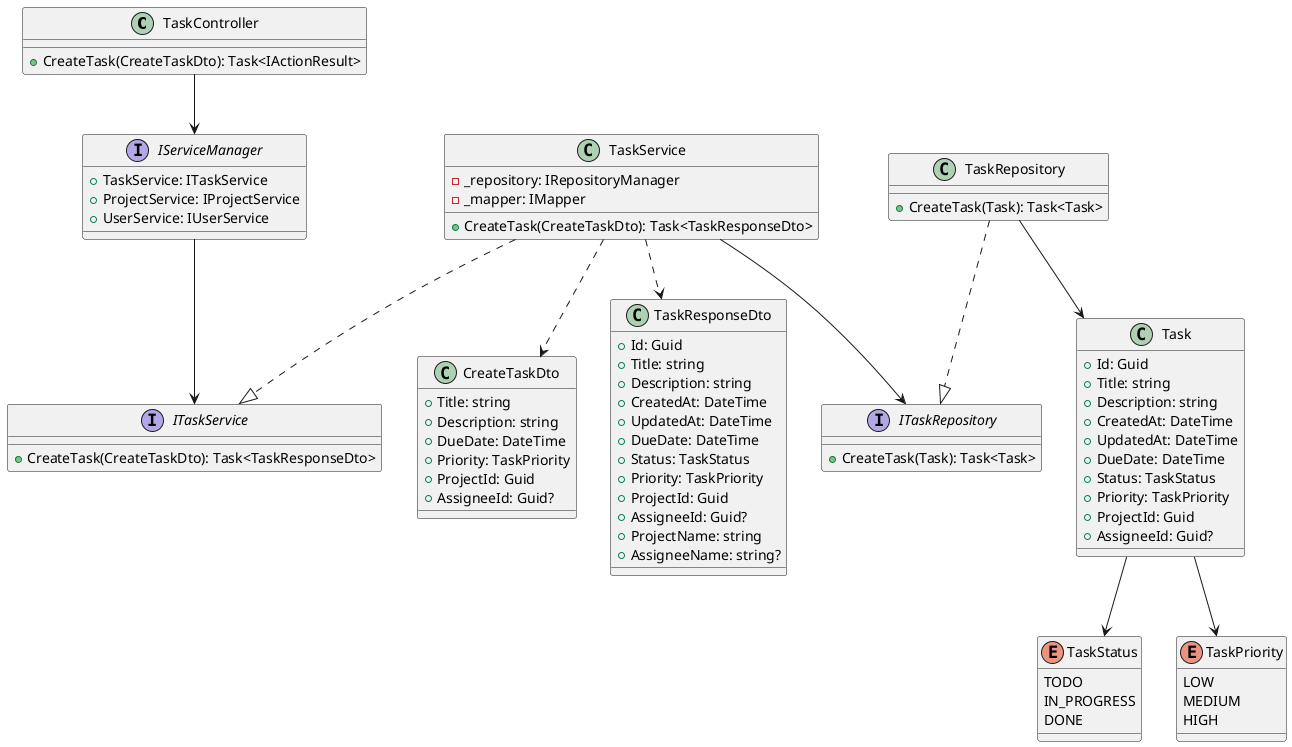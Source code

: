 @startuml
class TaskController {
  +CreateTask(CreateTaskDto): Task<IActionResult>
}

class CreateTaskDto {
  +Title: string
  +Description: string
  +DueDate: DateTime
  +Priority: TaskPriority
  +ProjectId: Guid
  +AssigneeId: Guid?
}

interface IServiceManager {
  +TaskService: ITaskService
  +ProjectService: IProjectService
  +UserService: IUserService
}

interface ITaskService {
  +CreateTask(CreateTaskDto): Task<TaskResponseDto>
}

class TaskService {
  -_repository: IRepositoryManager
  -_mapper: IMapper
  +CreateTask(CreateTaskDto): Task<TaskResponseDto>
}

interface ITaskRepository {
  +CreateTask(Task): Task<Task>
}

class TaskRepository {
  +CreateTask(Task): Task<Task>
}

class Task {
  +Id: Guid
  +Title: string
  +Description: string
  +CreatedAt: DateTime
  +UpdatedAt: DateTime
  +DueDate: DateTime
  +Status: TaskStatus
  +Priority: TaskPriority
  +ProjectId: Guid
  +AssigneeId: Guid?
}

enum TaskStatus {
  TODO
  IN_PROGRESS
  DONE
}

enum TaskPriority {
  LOW
  MEDIUM
  HIGH
}

class TaskResponseDto {
  +Id: Guid
  +Title: string
  +Description: string
  +CreatedAt: DateTime
  +UpdatedAt: DateTime
  +DueDate: DateTime
  +Status: TaskStatus
  +Priority: TaskPriority
  +ProjectId: Guid
  +AssigneeId: Guid?
  +ProjectName: string
  +AssigneeName: string?
}

TaskController --> IServiceManager
IServiceManager --> ITaskService
TaskService ..|> ITaskService
TaskService --> ITaskRepository
TaskRepository ..|> ITaskRepository
TaskRepository --> Task
Task --> TaskStatus
Task --> TaskPriority
TaskService ..> CreateTaskDto
TaskService ..> TaskResponseDto

@enduml